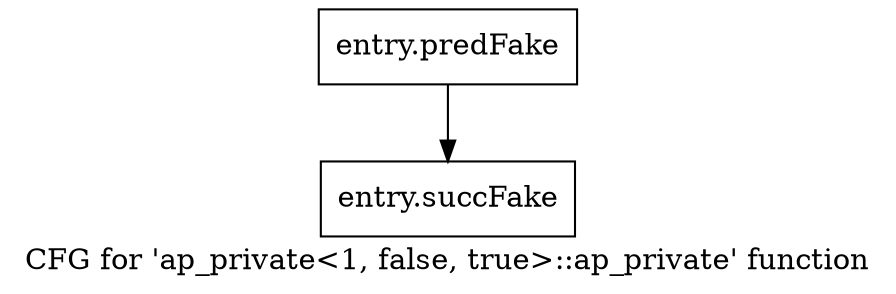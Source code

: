 digraph "CFG for 'ap_private\<1, false, true\>::ap_private' function" {
	label="CFG for 'ap_private\<1, false, true\>::ap_private' function";

	Node0x57d2f40 [shape=record,filename="",linenumber="",label="{entry.predFake}"];
	Node0x57d2f40 -> Node0x54d1fa0[ callList="" memoryops="" filename="/home/omerfaruk/tools/Xilinx/Vitis_HLS/2023.2/include/etc/ap_private.h" execusionnum="2"];
	Node0x54d1fa0 [shape=record,filename="/home/omerfaruk/tools/Xilinx/Vitis_HLS/2023.2/include/etc/ap_private.h",linenumber="1683",label="{entry.succFake}"];
}

